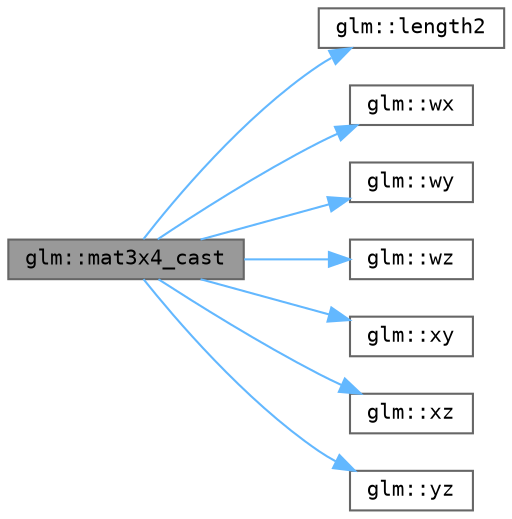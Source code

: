 digraph "glm::mat3x4_cast"
{
 // LATEX_PDF_SIZE
  bgcolor="transparent";
  edge [fontname=Terminal,fontsize=10,labelfontname=Helvetica,labelfontsize=10];
  node [fontname=Terminal,fontsize=10,shape=box,height=0.2,width=0.4];
  rankdir="LR";
  Node1 [label="glm::mat3x4_cast",height=0.2,width=0.4,color="gray40", fillcolor="grey60", style="filled", fontcolor="black",tooltip=" "];
  Node1 -> Node2 [color="steelblue1",style="solid"];
  Node2 [label="glm::length2",height=0.2,width=0.4,color="grey40", fillcolor="white", style="filled",URL="$group__gtx__norm.html#ga8d1789651050adb7024917984b41c3de",tooltip=" "];
  Node1 -> Node3 [color="steelblue1",style="solid"];
  Node3 [label="glm::wx",height=0.2,width=0.4,color="grey40", fillcolor="white", style="filled",URL="$group__gtx__vec__swizzle.html#gae47ad8a90ef5eeb339da5484a539aa3d",tooltip=" "];
  Node1 -> Node4 [color="steelblue1",style="solid"];
  Node4 [label="glm::wy",height=0.2,width=0.4,color="grey40", fillcolor="white", style="filled",URL="$group__gtx__vec__swizzle.html#gae0b2a900228d6ad188ab06b09176e95d",tooltip=" "];
  Node1 -> Node5 [color="steelblue1",style="solid"];
  Node5 [label="glm::wz",height=0.2,width=0.4,color="grey40", fillcolor="white", style="filled",URL="$group__gtx__vec__swizzle.html#ga268f049c0a26944a73cda70723003f98",tooltip=" "];
  Node1 -> Node6 [color="steelblue1",style="solid"];
  Node6 [label="glm::xy",height=0.2,width=0.4,color="grey40", fillcolor="white", style="filled",URL="$group__gtx__vec__swizzle.html#ga20eb9ba341770f991e17b0c7b4e8c182",tooltip=" "];
  Node1 -> Node7 [color="steelblue1",style="solid"];
  Node7 [label="glm::xz",height=0.2,width=0.4,color="grey40", fillcolor="white", style="filled",URL="$group__gtx__vec__swizzle.html#ga94eea03212ac4d29508f34ba453f4660",tooltip=" "];
  Node1 -> Node8 [color="steelblue1",style="solid"];
  Node8 [label="glm::yz",height=0.2,width=0.4,color="grey40", fillcolor="white", style="filled",URL="$group__gtx__vec__swizzle.html#gaa14e7bc6252afd7cff43001facec9fc6",tooltip=" "];
}

